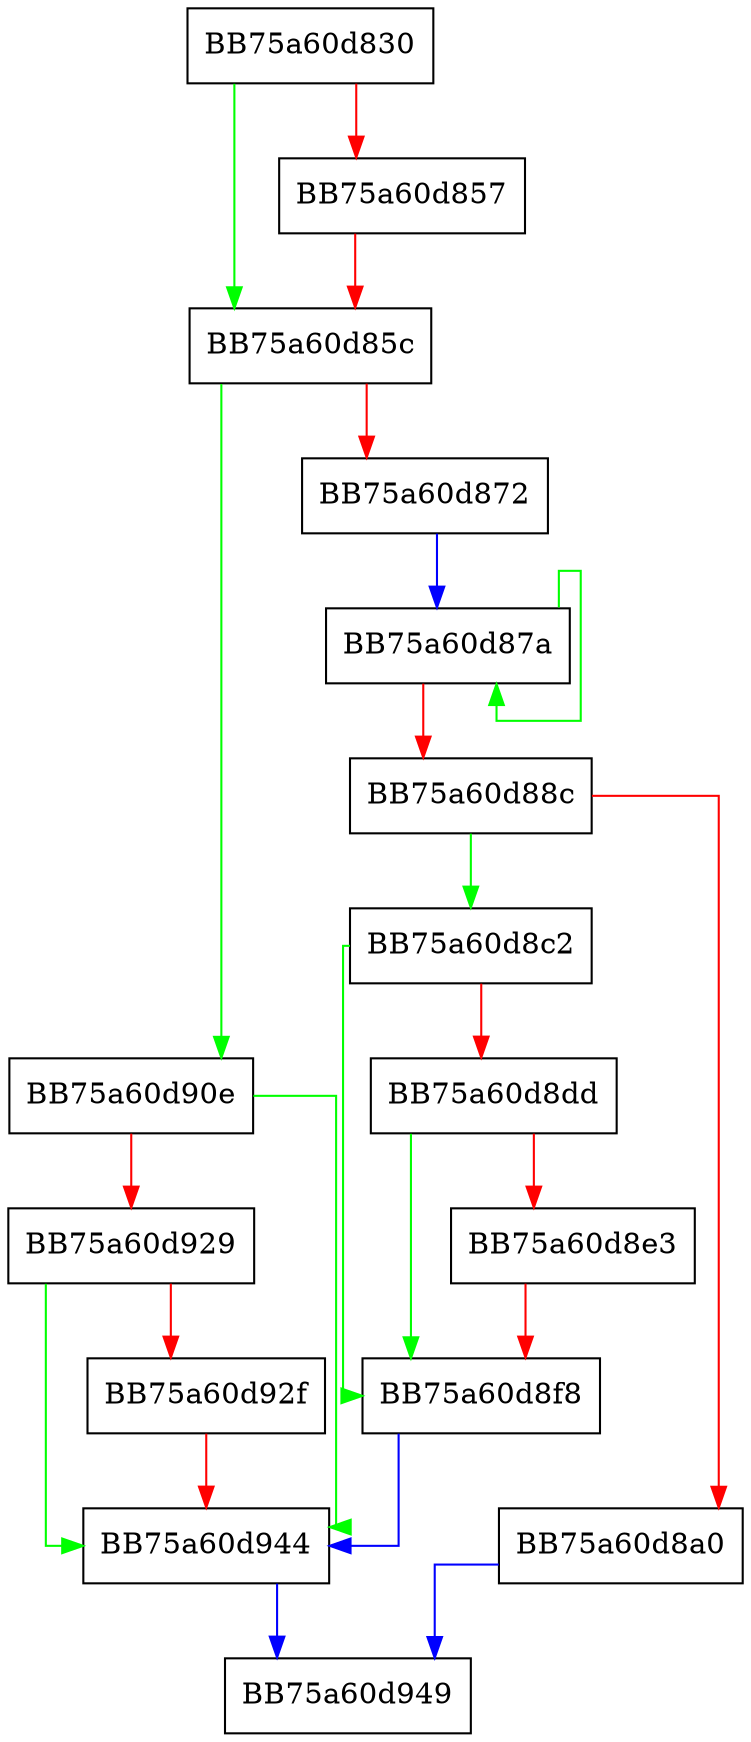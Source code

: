 digraph InitSmallObjectCache {
  node [shape="box"];
  graph [splines=ortho];
  BB75a60d830 -> BB75a60d85c [color="green"];
  BB75a60d830 -> BB75a60d857 [color="red"];
  BB75a60d857 -> BB75a60d85c [color="red"];
  BB75a60d85c -> BB75a60d90e [color="green"];
  BB75a60d85c -> BB75a60d872 [color="red"];
  BB75a60d872 -> BB75a60d87a [color="blue"];
  BB75a60d87a -> BB75a60d87a [color="green"];
  BB75a60d87a -> BB75a60d88c [color="red"];
  BB75a60d88c -> BB75a60d8c2 [color="green"];
  BB75a60d88c -> BB75a60d8a0 [color="red"];
  BB75a60d8a0 -> BB75a60d949 [color="blue"];
  BB75a60d8c2 -> BB75a60d8f8 [color="green"];
  BB75a60d8c2 -> BB75a60d8dd [color="red"];
  BB75a60d8dd -> BB75a60d8f8 [color="green"];
  BB75a60d8dd -> BB75a60d8e3 [color="red"];
  BB75a60d8e3 -> BB75a60d8f8 [color="red"];
  BB75a60d8f8 -> BB75a60d944 [color="blue"];
  BB75a60d90e -> BB75a60d944 [color="green"];
  BB75a60d90e -> BB75a60d929 [color="red"];
  BB75a60d929 -> BB75a60d944 [color="green"];
  BB75a60d929 -> BB75a60d92f [color="red"];
  BB75a60d92f -> BB75a60d944 [color="red"];
  BB75a60d944 -> BB75a60d949 [color="blue"];
}
